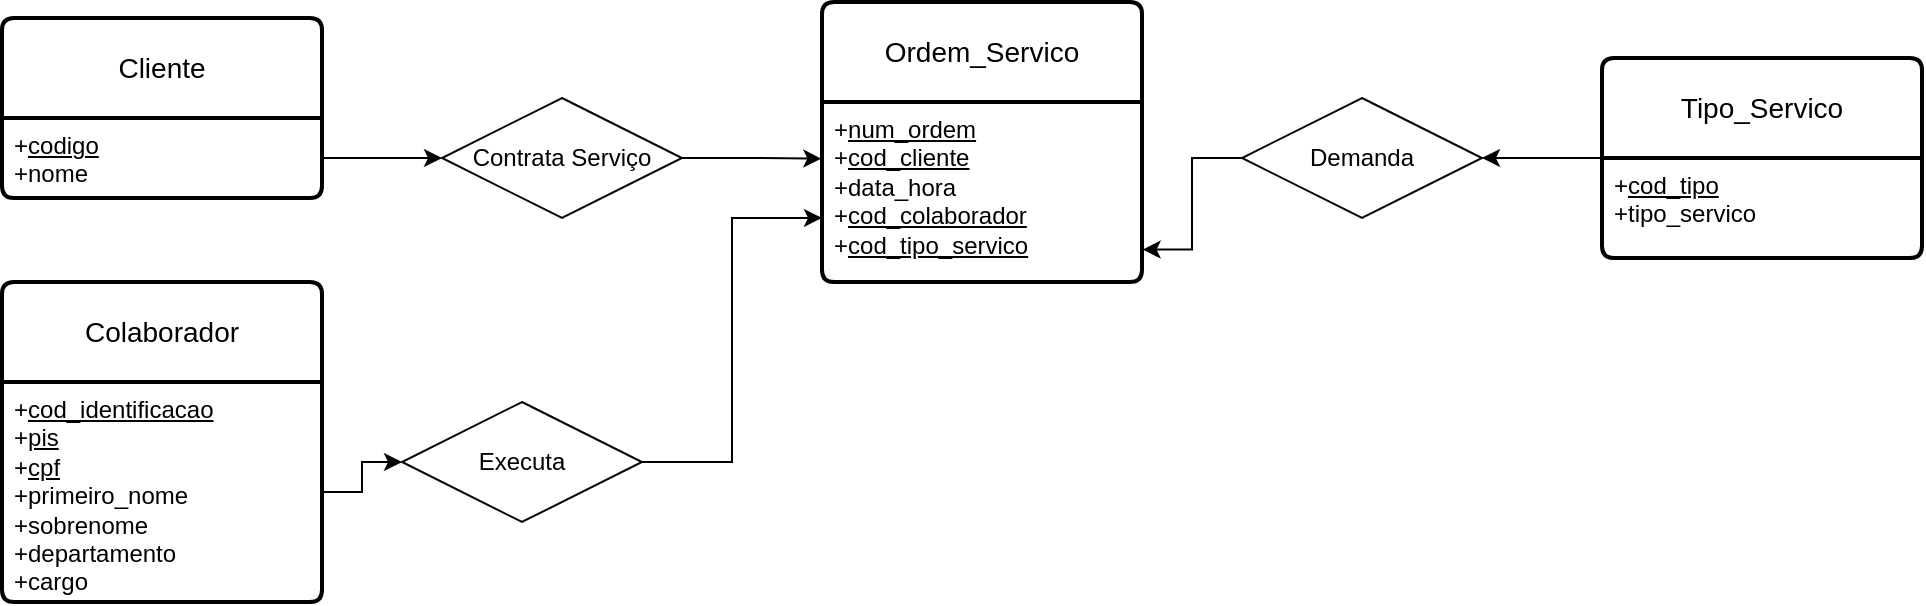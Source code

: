 <mxfile version="23.1.5" type="github">
  <diagram name="Página-1" id="4ojqG_ugSGC-FD4W4Zqo">
    <mxGraphModel dx="1941" dy="566" grid="1" gridSize="10" guides="1" tooltips="1" connect="1" arrows="1" fold="1" page="1" pageScale="1" pageWidth="827" pageHeight="1169" math="0" shadow="0">
      <root>
        <mxCell id="0" />
        <mxCell id="1" parent="0" />
        <mxCell id="BBwxfIjkDkX_LPROG-IG-15" value="Colaborador" style="swimlane;childLayout=stackLayout;horizontal=1;startSize=50;horizontalStack=0;rounded=1;fontSize=14;fontStyle=0;strokeWidth=2;resizeParent=0;resizeLast=1;shadow=0;dashed=0;align=center;arcSize=4;whiteSpace=wrap;html=1;" vertex="1" parent="1">
          <mxGeometry x="-90" y="460" width="160" height="160" as="geometry" />
        </mxCell>
        <mxCell id="BBwxfIjkDkX_LPROG-IG-16" value="+&lt;u&gt;cod_identificacao&lt;/u&gt;&lt;br&gt;+&lt;u&gt;pis&lt;/u&gt;&lt;br&gt;+&lt;u&gt;cpf&lt;/u&gt;&lt;br&gt;+primeiro_nome&lt;br&gt;+sobrenome&lt;br&gt;+departamento&lt;br&gt;+cargo" style="align=left;strokeColor=none;fillColor=none;spacingLeft=4;fontSize=12;verticalAlign=top;resizable=0;rotatable=0;part=1;html=1;" vertex="1" parent="BBwxfIjkDkX_LPROG-IG-15">
          <mxGeometry y="50" width="160" height="110" as="geometry" />
        </mxCell>
        <mxCell id="BBwxfIjkDkX_LPROG-IG-17" value="Cliente" style="swimlane;childLayout=stackLayout;horizontal=1;startSize=50;horizontalStack=0;rounded=1;fontSize=14;fontStyle=0;strokeWidth=2;resizeParent=0;resizeLast=1;shadow=0;dashed=0;align=center;arcSize=4;whiteSpace=wrap;html=1;" vertex="1" parent="1">
          <mxGeometry x="-90" y="328" width="160" height="90" as="geometry" />
        </mxCell>
        <mxCell id="BBwxfIjkDkX_LPROG-IG-18" value="+&lt;u&gt;codigo&lt;/u&gt;&lt;br&gt;+nome" style="align=left;strokeColor=none;fillColor=none;spacingLeft=4;fontSize=12;verticalAlign=top;resizable=0;rotatable=0;part=1;html=1;" vertex="1" parent="BBwxfIjkDkX_LPROG-IG-17">
          <mxGeometry y="50" width="160" height="40" as="geometry" />
        </mxCell>
        <mxCell id="BBwxfIjkDkX_LPROG-IG-20" value="Ordem_Servico" style="swimlane;childLayout=stackLayout;horizontal=1;startSize=50;horizontalStack=0;rounded=1;fontSize=14;fontStyle=0;strokeWidth=2;resizeParent=0;resizeLast=1;shadow=0;dashed=0;align=center;arcSize=4;whiteSpace=wrap;html=1;" vertex="1" parent="1">
          <mxGeometry x="320" y="320" width="160" height="140" as="geometry" />
        </mxCell>
        <mxCell id="BBwxfIjkDkX_LPROG-IG-21" value="+&lt;u&gt;num_ordem&lt;/u&gt;&lt;br&gt;+&lt;u&gt;cod_cliente&lt;/u&gt;&lt;br&gt;+data_hora&lt;div&gt;+&lt;u&gt;cod_colaborador&lt;/u&gt;&lt;/div&gt;&lt;div&gt;+&lt;u&gt;cod&lt;/u&gt;&lt;u&gt;_tipo_servico&lt;/u&gt;&lt;/div&gt;" style="align=left;strokeColor=none;fillColor=none;spacingLeft=4;fontSize=12;verticalAlign=top;resizable=0;rotatable=0;part=1;html=1;" vertex="1" parent="BBwxfIjkDkX_LPROG-IG-20">
          <mxGeometry y="50" width="160" height="90" as="geometry" />
        </mxCell>
        <mxCell id="BBwxfIjkDkX_LPROG-IG-24" style="edgeStyle=orthogonalEdgeStyle;rounded=0;orthogonalLoop=1;jettySize=auto;html=1;exitX=1;exitY=0.5;exitDx=0;exitDy=0;entryX=-0.002;entryY=0.315;entryDx=0;entryDy=0;entryPerimeter=0;" edge="1" parent="1" source="BBwxfIjkDkX_LPROG-IG-22" target="BBwxfIjkDkX_LPROG-IG-21">
          <mxGeometry relative="1" as="geometry" />
        </mxCell>
        <mxCell id="BBwxfIjkDkX_LPROG-IG-22" value="Contrata Serviço" style="shape=rhombus;perimeter=rhombusPerimeter;whiteSpace=wrap;html=1;align=center;" vertex="1" parent="1">
          <mxGeometry x="130" y="368" width="120" height="60" as="geometry" />
        </mxCell>
        <mxCell id="BBwxfIjkDkX_LPROG-IG-25" style="edgeStyle=orthogonalEdgeStyle;rounded=0;orthogonalLoop=1;jettySize=auto;html=1;entryX=0;entryY=0.5;entryDx=0;entryDy=0;" edge="1" parent="1" source="BBwxfIjkDkX_LPROG-IG-18" target="BBwxfIjkDkX_LPROG-IG-22">
          <mxGeometry relative="1" as="geometry" />
        </mxCell>
        <mxCell id="BBwxfIjkDkX_LPROG-IG-27" style="edgeStyle=orthogonalEdgeStyle;rounded=0;orthogonalLoop=1;jettySize=auto;html=1;exitX=1;exitY=0.5;exitDx=0;exitDy=0;entryX=0;entryY=0.644;entryDx=0;entryDy=0;entryPerimeter=0;" edge="1" parent="1" source="BBwxfIjkDkX_LPROG-IG-26" target="BBwxfIjkDkX_LPROG-IG-21">
          <mxGeometry relative="1" as="geometry" />
        </mxCell>
        <mxCell id="BBwxfIjkDkX_LPROG-IG-26" value="Executa" style="shape=rhombus;perimeter=rhombusPerimeter;whiteSpace=wrap;html=1;align=center;" vertex="1" parent="1">
          <mxGeometry x="110" y="520" width="120" height="60" as="geometry" />
        </mxCell>
        <mxCell id="BBwxfIjkDkX_LPROG-IG-28" style="edgeStyle=orthogonalEdgeStyle;rounded=0;orthogonalLoop=1;jettySize=auto;html=1;entryX=0;entryY=0.5;entryDx=0;entryDy=0;" edge="1" parent="1" source="BBwxfIjkDkX_LPROG-IG-16" target="BBwxfIjkDkX_LPROG-IG-26">
          <mxGeometry relative="1" as="geometry" />
        </mxCell>
        <mxCell id="BBwxfIjkDkX_LPROG-IG-34" style="edgeStyle=orthogonalEdgeStyle;rounded=0;orthogonalLoop=1;jettySize=auto;html=1;entryX=1;entryY=0.5;entryDx=0;entryDy=0;" edge="1" parent="1" source="BBwxfIjkDkX_LPROG-IG-31" target="BBwxfIjkDkX_LPROG-IG-33">
          <mxGeometry relative="1" as="geometry" />
        </mxCell>
        <mxCell id="BBwxfIjkDkX_LPROG-IG-31" value="Tipo_Servico" style="swimlane;childLayout=stackLayout;horizontal=1;startSize=50;horizontalStack=0;rounded=1;fontSize=14;fontStyle=0;strokeWidth=2;resizeParent=0;resizeLast=1;shadow=0;dashed=0;align=center;arcSize=4;whiteSpace=wrap;html=1;" vertex="1" parent="1">
          <mxGeometry x="710" y="348" width="160" height="100" as="geometry" />
        </mxCell>
        <mxCell id="BBwxfIjkDkX_LPROG-IG-32" value="+&lt;u&gt;cod_tipo&lt;/u&gt;&lt;br&gt;+tipo_servico" style="align=left;strokeColor=none;fillColor=none;spacingLeft=4;fontSize=12;verticalAlign=top;resizable=0;rotatable=0;part=1;html=1;" vertex="1" parent="BBwxfIjkDkX_LPROG-IG-31">
          <mxGeometry y="50" width="160" height="50" as="geometry" />
        </mxCell>
        <mxCell id="BBwxfIjkDkX_LPROG-IG-36" value="" style="edgeStyle=orthogonalEdgeStyle;rounded=0;orthogonalLoop=1;jettySize=auto;html=1;entryX=1.002;entryY=0.82;entryDx=0;entryDy=0;entryPerimeter=0;" edge="1" parent="1" source="BBwxfIjkDkX_LPROG-IG-33" target="BBwxfIjkDkX_LPROG-IG-21">
          <mxGeometry relative="1" as="geometry" />
        </mxCell>
        <mxCell id="BBwxfIjkDkX_LPROG-IG-33" value="Demanda" style="shape=rhombus;perimeter=rhombusPerimeter;whiteSpace=wrap;html=1;align=center;" vertex="1" parent="1">
          <mxGeometry x="530" y="368" width="120" height="60" as="geometry" />
        </mxCell>
      </root>
    </mxGraphModel>
  </diagram>
</mxfile>
